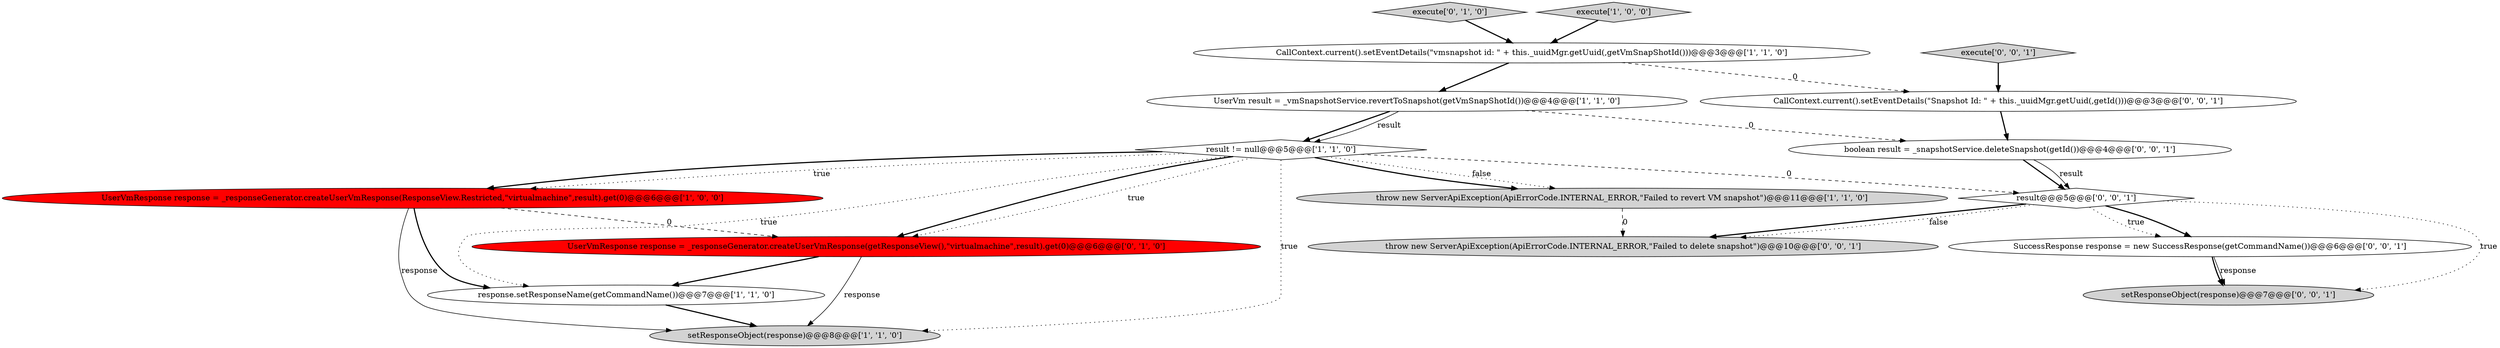 digraph {
8 [style = filled, label = "execute['0', '1', '0']", fillcolor = lightgray, shape = diamond image = "AAA0AAABBB2BBB"];
3 [style = filled, label = "UserVmResponse response = _responseGenerator.createUserVmResponse(ResponseView.Restricted,\"virtualmachine\",result).get(0)@@@6@@@['1', '0', '0']", fillcolor = red, shape = ellipse image = "AAA1AAABBB1BBB"];
4 [style = filled, label = "response.setResponseName(getCommandName())@@@7@@@['1', '1', '0']", fillcolor = white, shape = ellipse image = "AAA0AAABBB1BBB"];
10 [style = filled, label = "SuccessResponse response = new SuccessResponse(getCommandName())@@@6@@@['0', '0', '1']", fillcolor = white, shape = ellipse image = "AAA0AAABBB3BBB"];
15 [style = filled, label = "boolean result = _snapshotService.deleteSnapshot(getId())@@@4@@@['0', '0', '1']", fillcolor = white, shape = ellipse image = "AAA0AAABBB3BBB"];
9 [style = filled, label = "UserVmResponse response = _responseGenerator.createUserVmResponse(getResponseView(),\"virtualmachine\",result).get(0)@@@6@@@['0', '1', '0']", fillcolor = red, shape = ellipse image = "AAA1AAABBB2BBB"];
12 [style = filled, label = "result@@@5@@@['0', '0', '1']", fillcolor = white, shape = diamond image = "AAA0AAABBB3BBB"];
2 [style = filled, label = "result != null@@@5@@@['1', '1', '0']", fillcolor = white, shape = diamond image = "AAA0AAABBB1BBB"];
0 [style = filled, label = "UserVm result = _vmSnapshotService.revertToSnapshot(getVmSnapShotId())@@@4@@@['1', '1', '0']", fillcolor = white, shape = ellipse image = "AAA0AAABBB1BBB"];
6 [style = filled, label = "execute['1', '0', '0']", fillcolor = lightgray, shape = diamond image = "AAA0AAABBB1BBB"];
11 [style = filled, label = "setResponseObject(response)@@@7@@@['0', '0', '1']", fillcolor = lightgray, shape = ellipse image = "AAA0AAABBB3BBB"];
16 [style = filled, label = "throw new ServerApiException(ApiErrorCode.INTERNAL_ERROR,\"Failed to delete snapshot\")@@@10@@@['0', '0', '1']", fillcolor = lightgray, shape = ellipse image = "AAA0AAABBB3BBB"];
5 [style = filled, label = "setResponseObject(response)@@@8@@@['1', '1', '0']", fillcolor = lightgray, shape = ellipse image = "AAA0AAABBB1BBB"];
1 [style = filled, label = "CallContext.current().setEventDetails(\"vmsnapshot id: \" + this._uuidMgr.getUuid(,getVmSnapShotId()))@@@3@@@['1', '1', '0']", fillcolor = white, shape = ellipse image = "AAA0AAABBB1BBB"];
13 [style = filled, label = "execute['0', '0', '1']", fillcolor = lightgray, shape = diamond image = "AAA0AAABBB3BBB"];
7 [style = filled, label = "throw new ServerApiException(ApiErrorCode.INTERNAL_ERROR,\"Failed to revert VM snapshot\")@@@11@@@['1', '1', '0']", fillcolor = lightgray, shape = ellipse image = "AAA0AAABBB1BBB"];
14 [style = filled, label = "CallContext.current().setEventDetails(\"Snapshot Id: \" + this._uuidMgr.getUuid(,getId()))@@@3@@@['0', '0', '1']", fillcolor = white, shape = ellipse image = "AAA0AAABBB3BBB"];
2->3 [style = dotted, label="true"];
10->11 [style = solid, label="response"];
1->14 [style = dashed, label="0"];
7->16 [style = dashed, label="0"];
9->4 [style = bold, label=""];
2->3 [style = bold, label=""];
0->2 [style = bold, label=""];
0->15 [style = dashed, label="0"];
12->16 [style = bold, label=""];
1->0 [style = bold, label=""];
2->9 [style = bold, label=""];
3->4 [style = bold, label=""];
2->7 [style = dotted, label="false"];
12->11 [style = dotted, label="true"];
0->2 [style = solid, label="result"];
12->16 [style = dotted, label="false"];
8->1 [style = bold, label=""];
6->1 [style = bold, label=""];
2->12 [style = dashed, label="0"];
12->10 [style = bold, label=""];
2->9 [style = dotted, label="true"];
12->10 [style = dotted, label="true"];
3->9 [style = dashed, label="0"];
2->4 [style = dotted, label="true"];
9->5 [style = solid, label="response"];
14->15 [style = bold, label=""];
15->12 [style = bold, label=""];
3->5 [style = solid, label="response"];
2->7 [style = bold, label=""];
2->5 [style = dotted, label="true"];
4->5 [style = bold, label=""];
13->14 [style = bold, label=""];
15->12 [style = solid, label="result"];
10->11 [style = bold, label=""];
}
